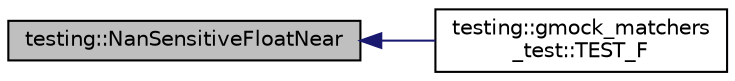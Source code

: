 digraph "testing::NanSensitiveFloatNear"
{
  edge [fontname="Helvetica",fontsize="10",labelfontname="Helvetica",labelfontsize="10"];
  node [fontname="Helvetica",fontsize="10",shape=record];
  rankdir="LR";
  Node1217 [label="testing::NanSensitiveFloatNear",height=0.2,width=0.4,color="black", fillcolor="grey75", style="filled", fontcolor="black"];
  Node1217 -> Node1218 [dir="back",color="midnightblue",fontsize="10",style="solid",fontname="Helvetica"];
  Node1218 [label="testing::gmock_matchers\l_test::TEST_F",height=0.2,width=0.4,color="black", fillcolor="white", style="filled",URL="$d5/de1/namespacetesting_1_1gmock__matchers__test.html#ad396e996ed685fd80cbd78740b8d01a8"];
}
